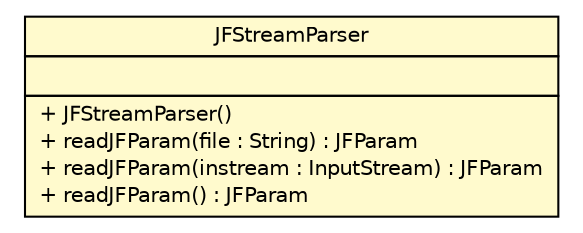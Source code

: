 #!/usr/local/bin/dot
#
# Class diagram 
# Generated by UMLGraph version R5_6 (http://www.umlgraph.org/)
#

digraph G {
	edge [fontname="Helvetica",fontsize=10,labelfontname="Helvetica",labelfontsize=10];
	node [fontname="Helvetica",fontsize=10,shape=plaintext];
	nodesep=0.25;
	ranksep=0.5;
	// org.fringe.jf.json.internal.parser.JFStreamParser
	c215 [label=<<table title="org.fringe.jf.json.internal.parser.JFStreamParser" border="0" cellborder="1" cellspacing="0" cellpadding="2" port="p" bgcolor="lemonChiffon" href="./JFStreamParser.html">
		<tr><td><table border="0" cellspacing="0" cellpadding="1">
<tr><td align="center" balign="center"> JFStreamParser </td></tr>
		</table></td></tr>
		<tr><td><table border="0" cellspacing="0" cellpadding="1">
<tr><td align="left" balign="left">  </td></tr>
		</table></td></tr>
		<tr><td><table border="0" cellspacing="0" cellpadding="1">
<tr><td align="left" balign="left"> + JFStreamParser() </td></tr>
<tr><td align="left" balign="left"> + readJFParam(file : String) : JFParam </td></tr>
<tr><td align="left" balign="left"> + readJFParam(instream : InputStream) : JFParam </td></tr>
<tr><td align="left" balign="left"> + readJFParam() : JFParam </td></tr>
		</table></td></tr>
		</table>>, URL="./JFStreamParser.html", fontname="Helvetica", fontcolor="black", fontsize=10.0];
}

